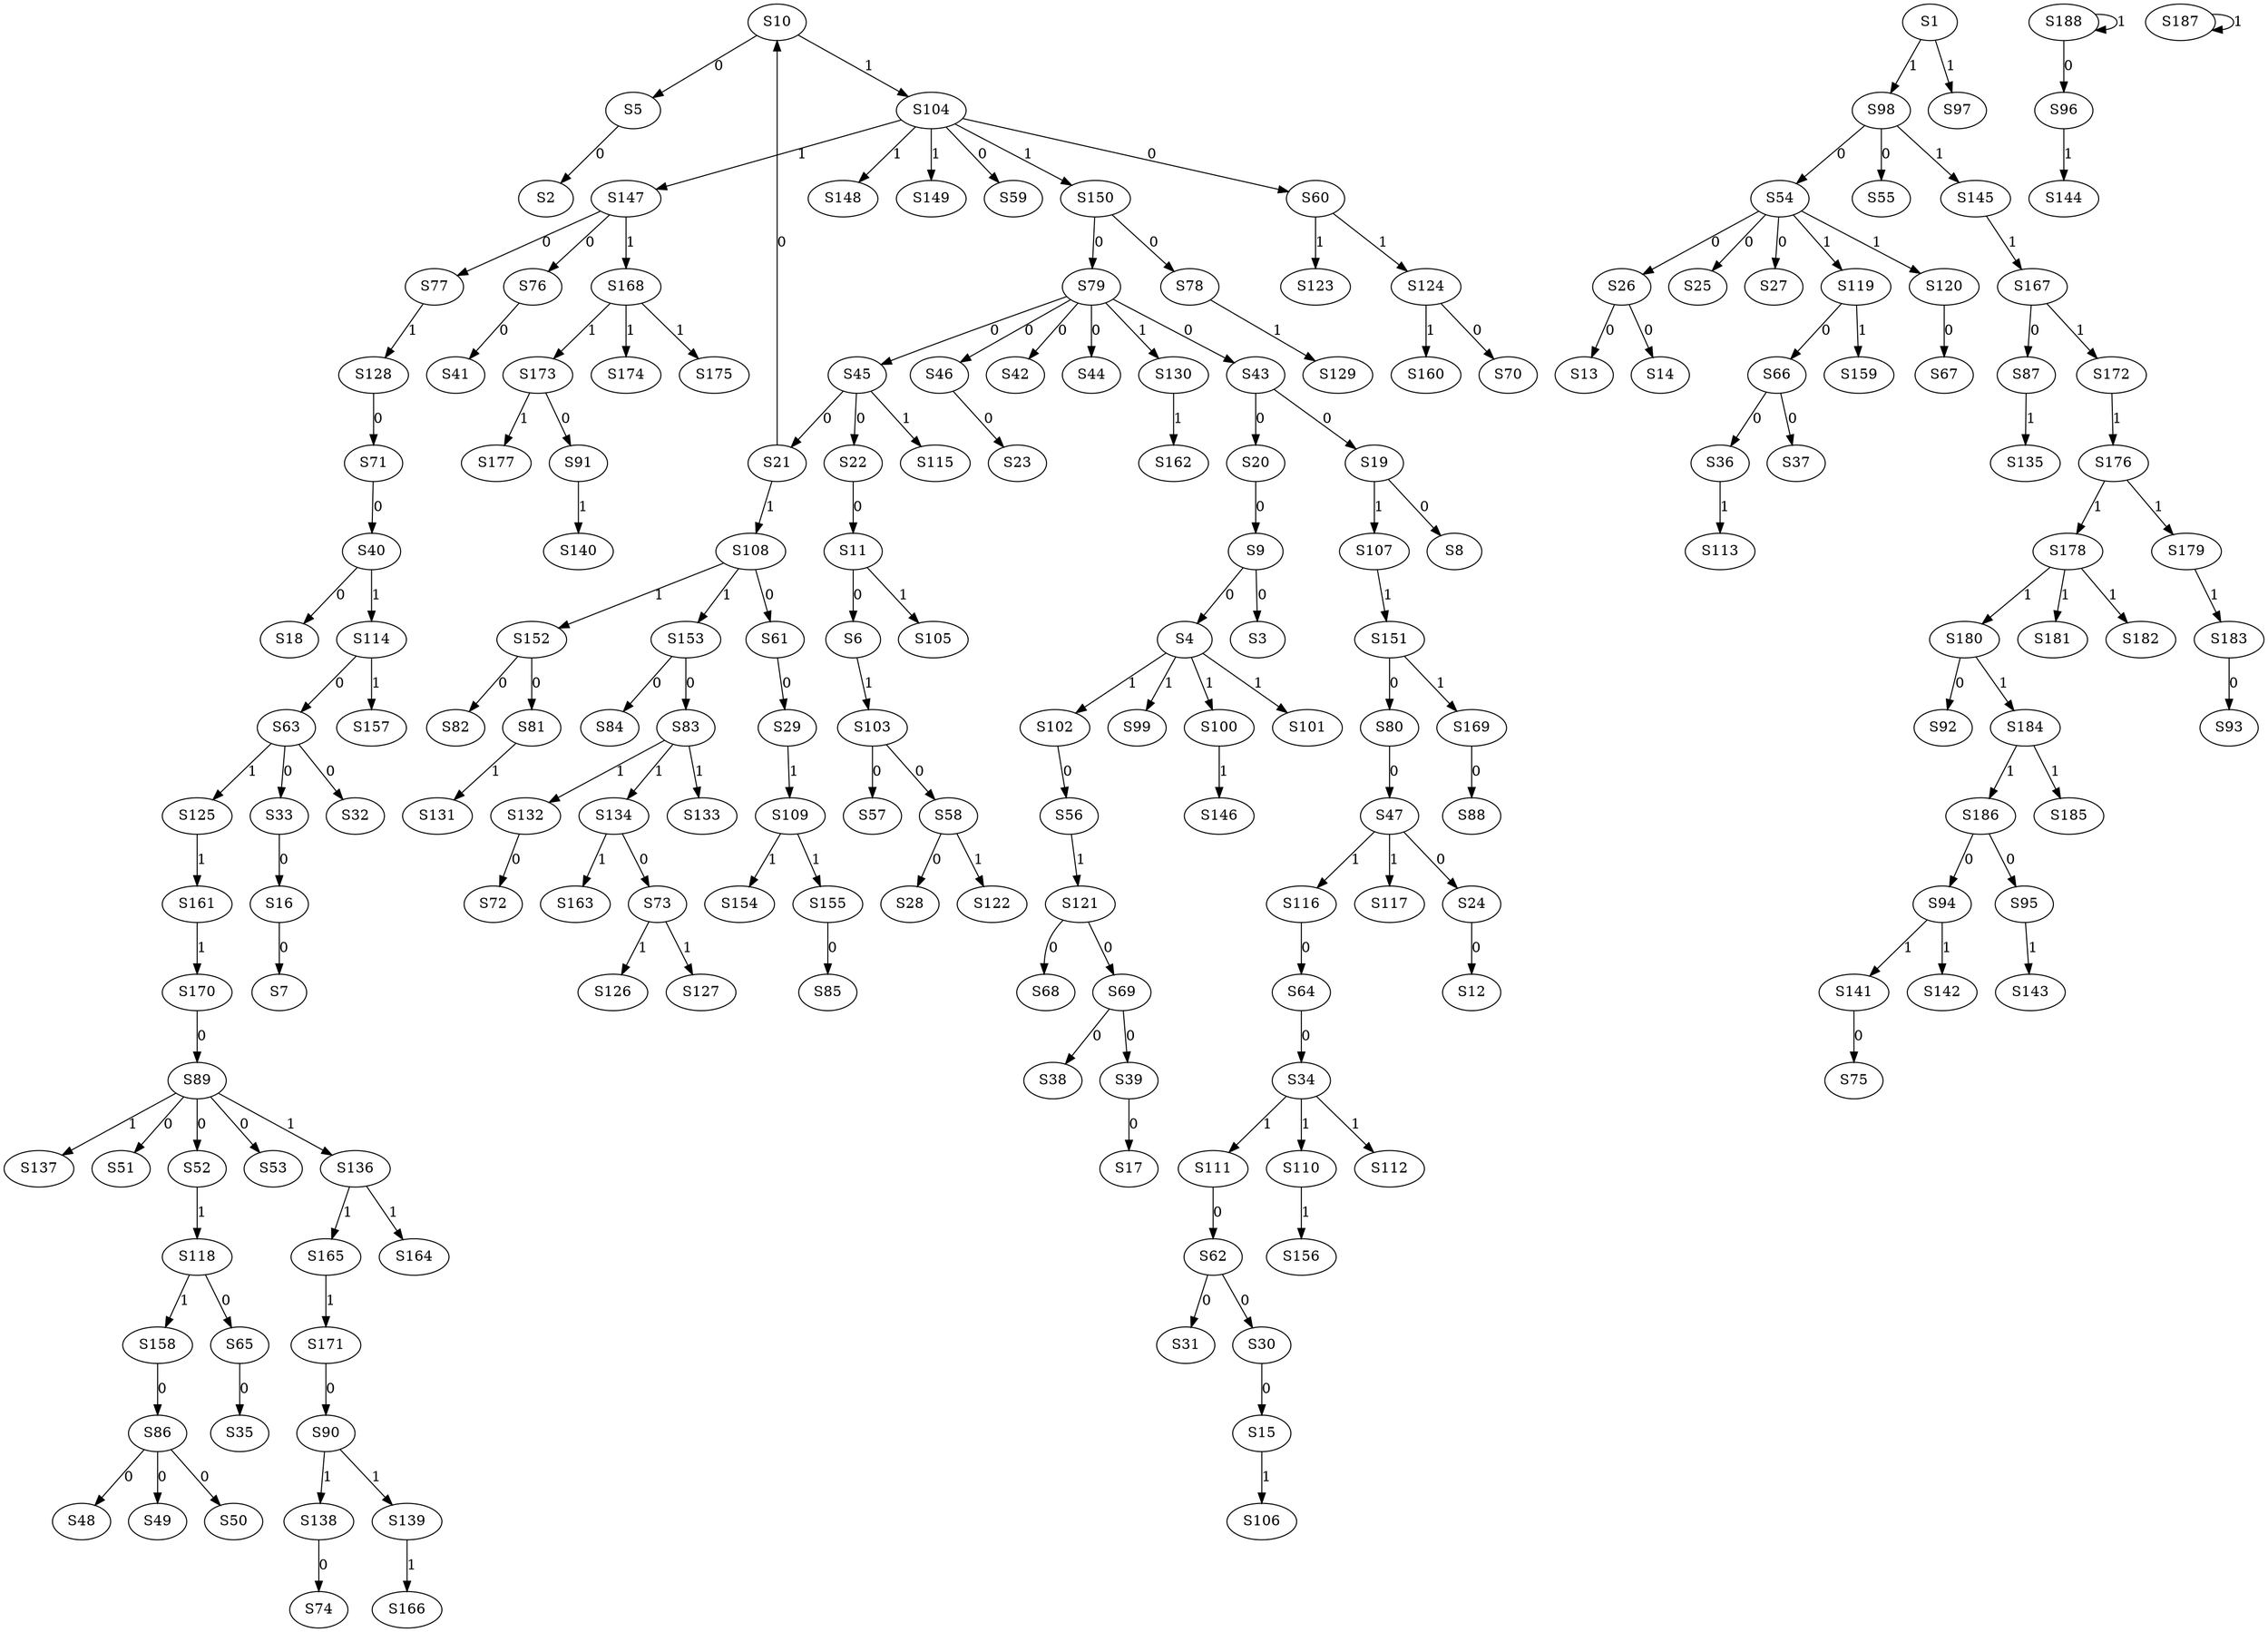 strict digraph {
	S5 -> S2 [ label = 0 ];
	S9 -> S3 [ label = 0 ];
	S9 -> S4 [ label = 0 ];
	S10 -> S5 [ label = 0 ];
	S11 -> S6 [ label = 0 ];
	S16 -> S7 [ label = 0 ];
	S19 -> S8 [ label = 0 ];
	S20 -> S9 [ label = 0 ];
	S21 -> S10 [ label = 0 ];
	S22 -> S11 [ label = 0 ];
	S24 -> S12 [ label = 0 ];
	S26 -> S13 [ label = 0 ];
	S26 -> S14 [ label = 0 ];
	S30 -> S15 [ label = 0 ];
	S33 -> S16 [ label = 0 ];
	S39 -> S17 [ label = 0 ];
	S40 -> S18 [ label = 0 ];
	S43 -> S19 [ label = 0 ];
	S43 -> S20 [ label = 0 ];
	S45 -> S21 [ label = 0 ];
	S45 -> S22 [ label = 0 ];
	S46 -> S23 [ label = 0 ];
	S47 -> S24 [ label = 0 ];
	S54 -> S25 [ label = 0 ];
	S54 -> S26 [ label = 0 ];
	S54 -> S27 [ label = 0 ];
	S58 -> S28 [ label = 0 ];
	S61 -> S29 [ label = 0 ];
	S62 -> S30 [ label = 0 ];
	S62 -> S31 [ label = 0 ];
	S63 -> S32 [ label = 0 ];
	S63 -> S33 [ label = 0 ];
	S64 -> S34 [ label = 0 ];
	S65 -> S35 [ label = 0 ];
	S66 -> S36 [ label = 0 ];
	S66 -> S37 [ label = 0 ];
	S69 -> S38 [ label = 0 ];
	S69 -> S39 [ label = 0 ];
	S71 -> S40 [ label = 0 ];
	S76 -> S41 [ label = 0 ];
	S79 -> S42 [ label = 0 ];
	S79 -> S43 [ label = 0 ];
	S79 -> S44 [ label = 0 ];
	S79 -> S45 [ label = 0 ];
	S79 -> S46 [ label = 0 ];
	S80 -> S47 [ label = 0 ];
	S86 -> S48 [ label = 0 ];
	S86 -> S49 [ label = 0 ];
	S86 -> S50 [ label = 0 ];
	S89 -> S51 [ label = 0 ];
	S89 -> S52 [ label = 0 ];
	S89 -> S53 [ label = 0 ];
	S98 -> S54 [ label = 0 ];
	S98 -> S55 [ label = 0 ];
	S102 -> S56 [ label = 0 ];
	S103 -> S57 [ label = 0 ];
	S103 -> S58 [ label = 0 ];
	S104 -> S59 [ label = 0 ];
	S104 -> S60 [ label = 0 ];
	S108 -> S61 [ label = 0 ];
	S111 -> S62 [ label = 0 ];
	S114 -> S63 [ label = 0 ];
	S116 -> S64 [ label = 0 ];
	S118 -> S65 [ label = 0 ];
	S119 -> S66 [ label = 0 ];
	S120 -> S67 [ label = 0 ];
	S121 -> S68 [ label = 0 ];
	S121 -> S69 [ label = 0 ];
	S124 -> S70 [ label = 0 ];
	S128 -> S71 [ label = 0 ];
	S132 -> S72 [ label = 0 ];
	S134 -> S73 [ label = 0 ];
	S138 -> S74 [ label = 0 ];
	S141 -> S75 [ label = 0 ];
	S147 -> S76 [ label = 0 ];
	S147 -> S77 [ label = 0 ];
	S150 -> S78 [ label = 0 ];
	S150 -> S79 [ label = 0 ];
	S151 -> S80 [ label = 0 ];
	S152 -> S81 [ label = 0 ];
	S152 -> S82 [ label = 0 ];
	S153 -> S83 [ label = 0 ];
	S153 -> S84 [ label = 0 ];
	S155 -> S85 [ label = 0 ];
	S158 -> S86 [ label = 0 ];
	S167 -> S87 [ label = 0 ];
	S169 -> S88 [ label = 0 ];
	S170 -> S89 [ label = 0 ];
	S171 -> S90 [ label = 0 ];
	S173 -> S91 [ label = 0 ];
	S180 -> S92 [ label = 0 ];
	S183 -> S93 [ label = 0 ];
	S186 -> S94 [ label = 0 ];
	S186 -> S95 [ label = 0 ];
	S188 -> S96 [ label = 0 ];
	S1 -> S97 [ label = 1 ];
	S1 -> S98 [ label = 1 ];
	S4 -> S99 [ label = 1 ];
	S4 -> S100 [ label = 1 ];
	S4 -> S101 [ label = 1 ];
	S4 -> S102 [ label = 1 ];
	S6 -> S103 [ label = 1 ];
	S10 -> S104 [ label = 1 ];
	S11 -> S105 [ label = 1 ];
	S15 -> S106 [ label = 1 ];
	S19 -> S107 [ label = 1 ];
	S21 -> S108 [ label = 1 ];
	S29 -> S109 [ label = 1 ];
	S34 -> S110 [ label = 1 ];
	S34 -> S111 [ label = 1 ];
	S34 -> S112 [ label = 1 ];
	S36 -> S113 [ label = 1 ];
	S40 -> S114 [ label = 1 ];
	S45 -> S115 [ label = 1 ];
	S47 -> S116 [ label = 1 ];
	S47 -> S117 [ label = 1 ];
	S52 -> S118 [ label = 1 ];
	S54 -> S119 [ label = 1 ];
	S54 -> S120 [ label = 1 ];
	S56 -> S121 [ label = 1 ];
	S58 -> S122 [ label = 1 ];
	S60 -> S123 [ label = 1 ];
	S60 -> S124 [ label = 1 ];
	S63 -> S125 [ label = 1 ];
	S73 -> S126 [ label = 1 ];
	S73 -> S127 [ label = 1 ];
	S77 -> S128 [ label = 1 ];
	S78 -> S129 [ label = 1 ];
	S79 -> S130 [ label = 1 ];
	S81 -> S131 [ label = 1 ];
	S83 -> S132 [ label = 1 ];
	S83 -> S133 [ label = 1 ];
	S83 -> S134 [ label = 1 ];
	S87 -> S135 [ label = 1 ];
	S89 -> S136 [ label = 1 ];
	S89 -> S137 [ label = 1 ];
	S90 -> S138 [ label = 1 ];
	S90 -> S139 [ label = 1 ];
	S91 -> S140 [ label = 1 ];
	S94 -> S141 [ label = 1 ];
	S94 -> S142 [ label = 1 ];
	S95 -> S143 [ label = 1 ];
	S96 -> S144 [ label = 1 ];
	S98 -> S145 [ label = 1 ];
	S100 -> S146 [ label = 1 ];
	S104 -> S147 [ label = 1 ];
	S104 -> S148 [ label = 1 ];
	S104 -> S149 [ label = 1 ];
	S104 -> S150 [ label = 1 ];
	S107 -> S151 [ label = 1 ];
	S108 -> S152 [ label = 1 ];
	S108 -> S153 [ label = 1 ];
	S109 -> S154 [ label = 1 ];
	S109 -> S155 [ label = 1 ];
	S110 -> S156 [ label = 1 ];
	S114 -> S157 [ label = 1 ];
	S118 -> S158 [ label = 1 ];
	S119 -> S159 [ label = 1 ];
	S124 -> S160 [ label = 1 ];
	S125 -> S161 [ label = 1 ];
	S130 -> S162 [ label = 1 ];
	S134 -> S163 [ label = 1 ];
	S136 -> S164 [ label = 1 ];
	S136 -> S165 [ label = 1 ];
	S139 -> S166 [ label = 1 ];
	S145 -> S167 [ label = 1 ];
	S147 -> S168 [ label = 1 ];
	S151 -> S169 [ label = 1 ];
	S161 -> S170 [ label = 1 ];
	S165 -> S171 [ label = 1 ];
	S167 -> S172 [ label = 1 ];
	S168 -> S173 [ label = 1 ];
	S168 -> S174 [ label = 1 ];
	S168 -> S175 [ label = 1 ];
	S172 -> S176 [ label = 1 ];
	S173 -> S177 [ label = 1 ];
	S176 -> S178 [ label = 1 ];
	S176 -> S179 [ label = 1 ];
	S178 -> S180 [ label = 1 ];
	S178 -> S181 [ label = 1 ];
	S178 -> S182 [ label = 1 ];
	S179 -> S183 [ label = 1 ];
	S180 -> S184 [ label = 1 ];
	S184 -> S185 [ label = 1 ];
	S184 -> S186 [ label = 1 ];
	S187 -> S187 [ label = 1 ];
	S188 -> S188 [ label = 1 ];
}